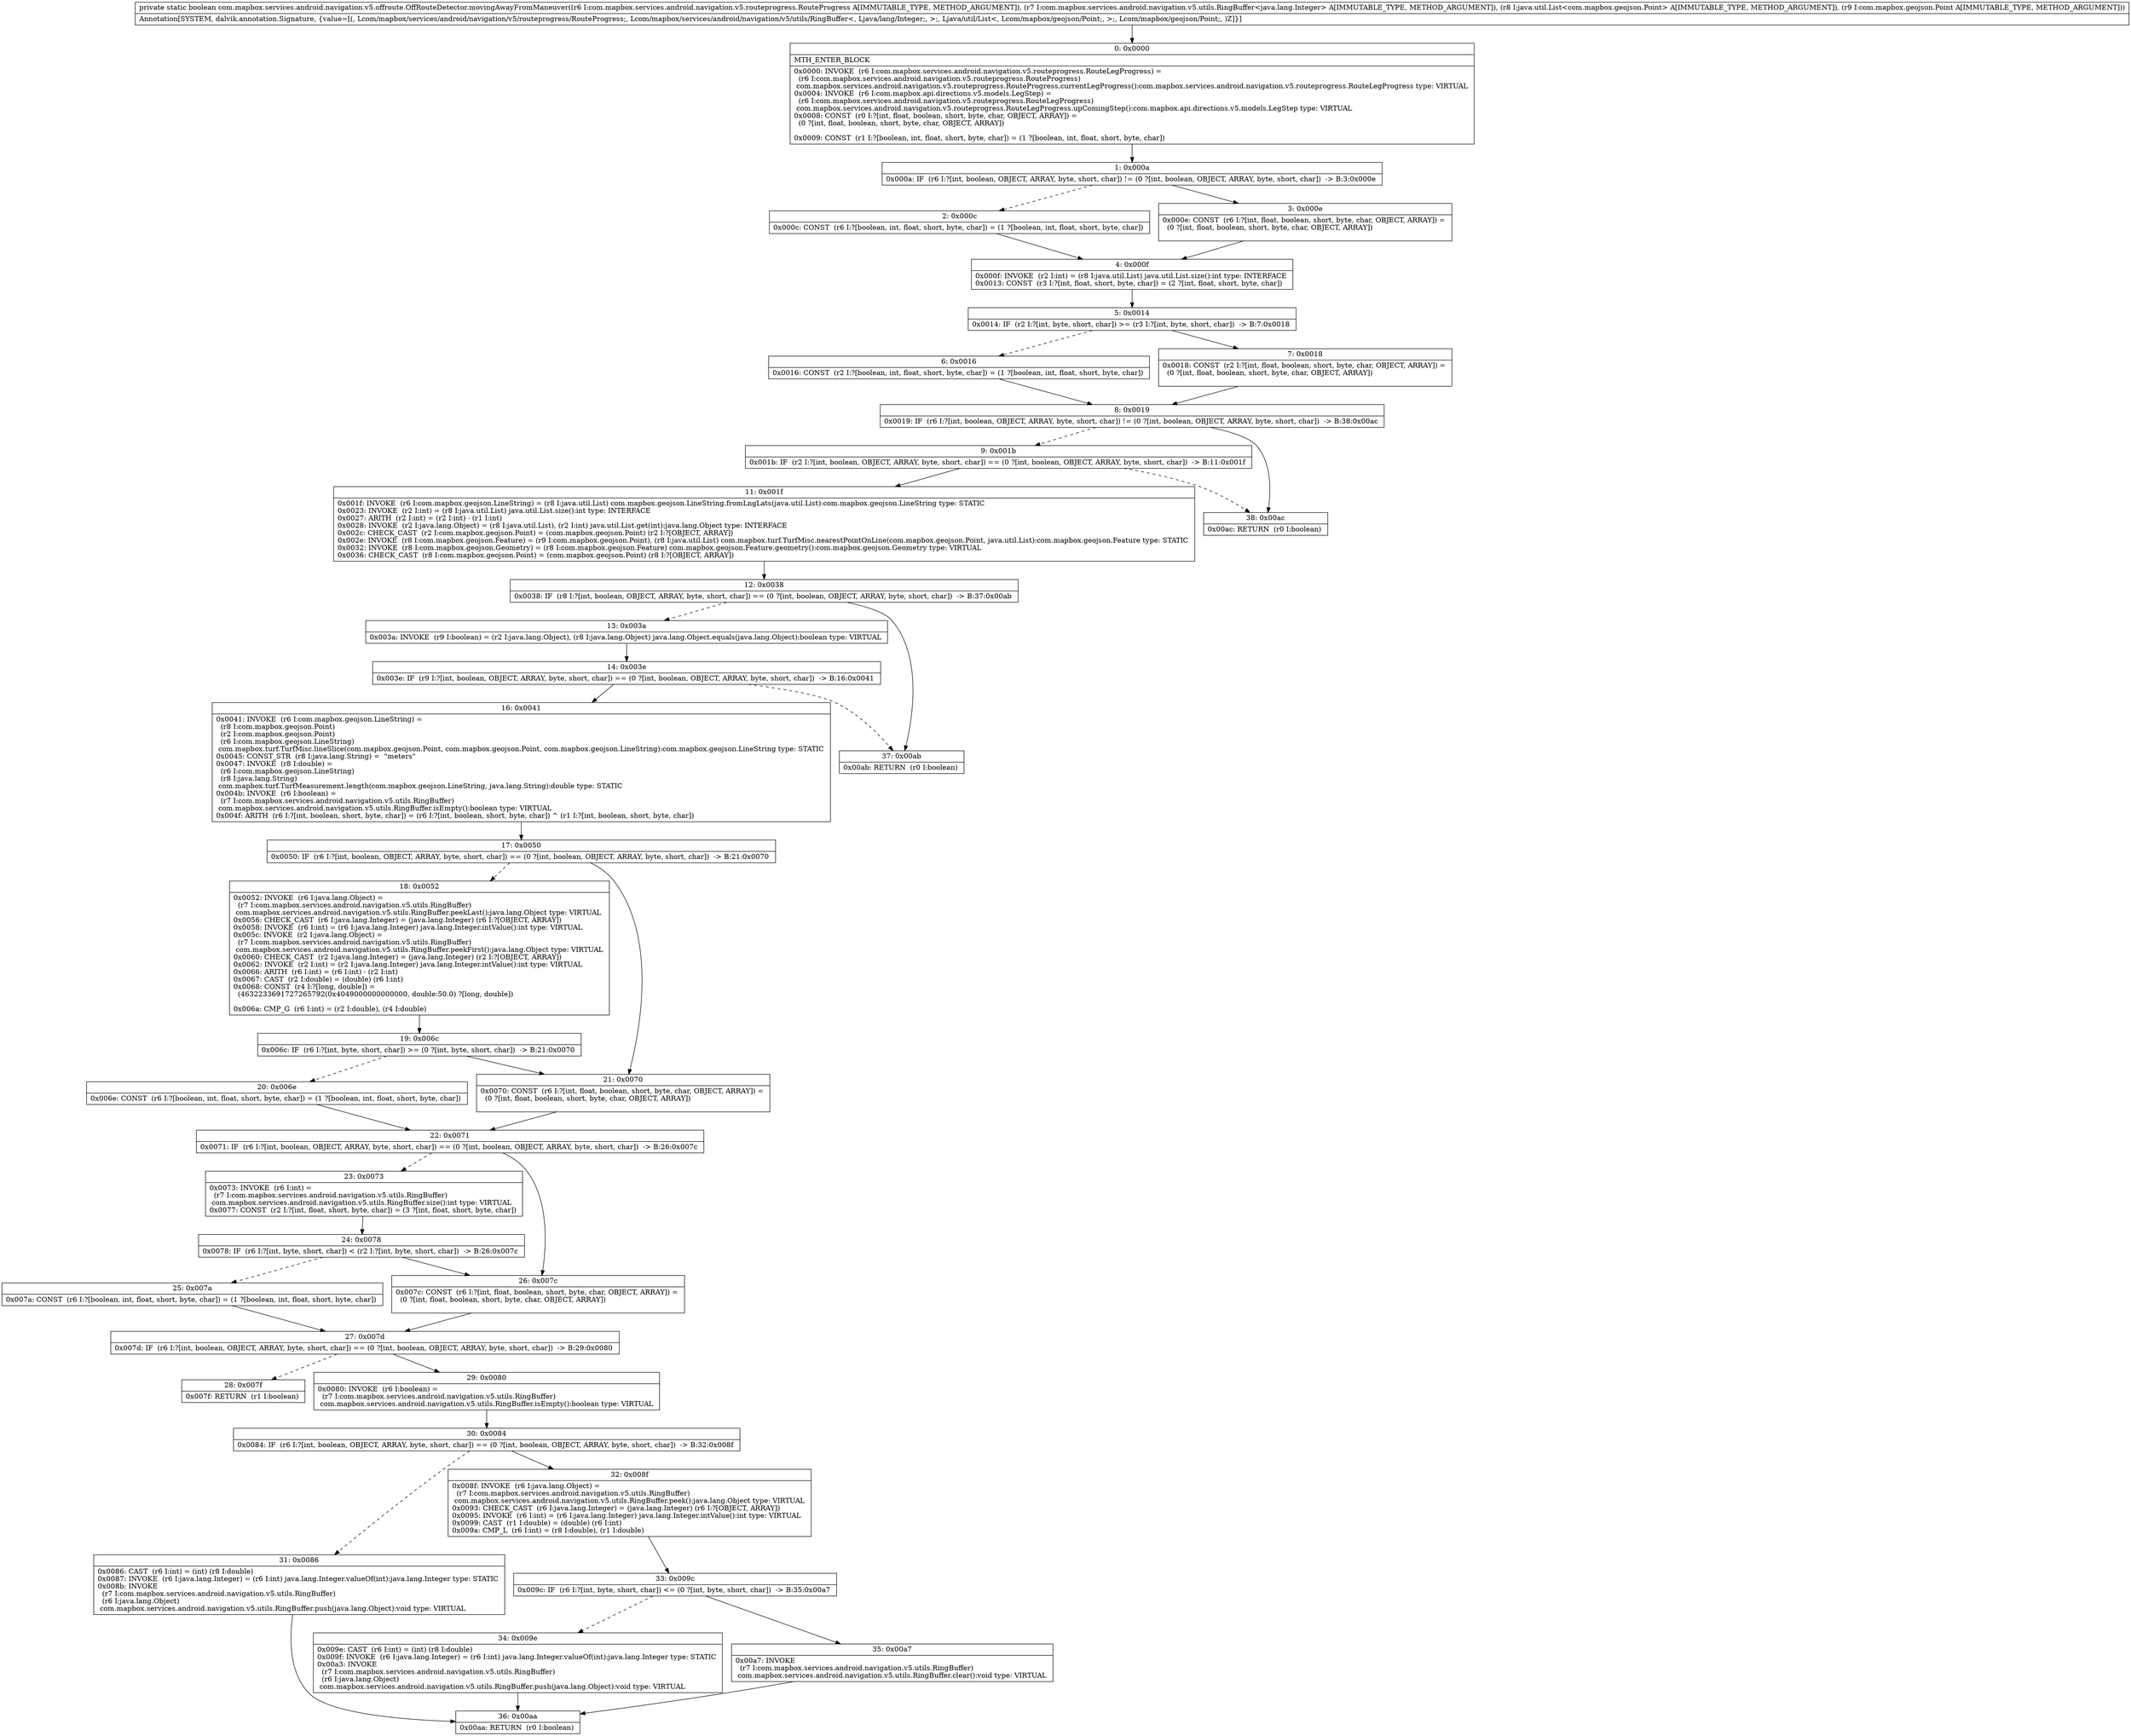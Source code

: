 digraph "CFG forcom.mapbox.services.android.navigation.v5.offroute.OffRouteDetector.movingAwayFromManeuver(Lcom\/mapbox\/services\/android\/navigation\/v5\/routeprogress\/RouteProgress;Lcom\/mapbox\/services\/android\/navigation\/v5\/utils\/RingBuffer;Ljava\/util\/List;Lcom\/mapbox\/geojson\/Point;)Z" {
Node_0 [shape=record,label="{0\:\ 0x0000|MTH_ENTER_BLOCK\l|0x0000: INVOKE  (r6 I:com.mapbox.services.android.navigation.v5.routeprogress.RouteLegProgress) = \l  (r6 I:com.mapbox.services.android.navigation.v5.routeprogress.RouteProgress)\l com.mapbox.services.android.navigation.v5.routeprogress.RouteProgress.currentLegProgress():com.mapbox.services.android.navigation.v5.routeprogress.RouteLegProgress type: VIRTUAL \l0x0004: INVOKE  (r6 I:com.mapbox.api.directions.v5.models.LegStep) = \l  (r6 I:com.mapbox.services.android.navigation.v5.routeprogress.RouteLegProgress)\l com.mapbox.services.android.navigation.v5.routeprogress.RouteLegProgress.upComingStep():com.mapbox.api.directions.v5.models.LegStep type: VIRTUAL \l0x0008: CONST  (r0 I:?[int, float, boolean, short, byte, char, OBJECT, ARRAY]) = \l  (0 ?[int, float, boolean, short, byte, char, OBJECT, ARRAY])\l \l0x0009: CONST  (r1 I:?[boolean, int, float, short, byte, char]) = (1 ?[boolean, int, float, short, byte, char]) \l}"];
Node_1 [shape=record,label="{1\:\ 0x000a|0x000a: IF  (r6 I:?[int, boolean, OBJECT, ARRAY, byte, short, char]) != (0 ?[int, boolean, OBJECT, ARRAY, byte, short, char])  \-\> B:3:0x000e \l}"];
Node_2 [shape=record,label="{2\:\ 0x000c|0x000c: CONST  (r6 I:?[boolean, int, float, short, byte, char]) = (1 ?[boolean, int, float, short, byte, char]) \l}"];
Node_3 [shape=record,label="{3\:\ 0x000e|0x000e: CONST  (r6 I:?[int, float, boolean, short, byte, char, OBJECT, ARRAY]) = \l  (0 ?[int, float, boolean, short, byte, char, OBJECT, ARRAY])\l \l}"];
Node_4 [shape=record,label="{4\:\ 0x000f|0x000f: INVOKE  (r2 I:int) = (r8 I:java.util.List) java.util.List.size():int type: INTERFACE \l0x0013: CONST  (r3 I:?[int, float, short, byte, char]) = (2 ?[int, float, short, byte, char]) \l}"];
Node_5 [shape=record,label="{5\:\ 0x0014|0x0014: IF  (r2 I:?[int, byte, short, char]) \>= (r3 I:?[int, byte, short, char])  \-\> B:7:0x0018 \l}"];
Node_6 [shape=record,label="{6\:\ 0x0016|0x0016: CONST  (r2 I:?[boolean, int, float, short, byte, char]) = (1 ?[boolean, int, float, short, byte, char]) \l}"];
Node_7 [shape=record,label="{7\:\ 0x0018|0x0018: CONST  (r2 I:?[int, float, boolean, short, byte, char, OBJECT, ARRAY]) = \l  (0 ?[int, float, boolean, short, byte, char, OBJECT, ARRAY])\l \l}"];
Node_8 [shape=record,label="{8\:\ 0x0019|0x0019: IF  (r6 I:?[int, boolean, OBJECT, ARRAY, byte, short, char]) != (0 ?[int, boolean, OBJECT, ARRAY, byte, short, char])  \-\> B:38:0x00ac \l}"];
Node_9 [shape=record,label="{9\:\ 0x001b|0x001b: IF  (r2 I:?[int, boolean, OBJECT, ARRAY, byte, short, char]) == (0 ?[int, boolean, OBJECT, ARRAY, byte, short, char])  \-\> B:11:0x001f \l}"];
Node_11 [shape=record,label="{11\:\ 0x001f|0x001f: INVOKE  (r6 I:com.mapbox.geojson.LineString) = (r8 I:java.util.List) com.mapbox.geojson.LineString.fromLngLats(java.util.List):com.mapbox.geojson.LineString type: STATIC \l0x0023: INVOKE  (r2 I:int) = (r8 I:java.util.List) java.util.List.size():int type: INTERFACE \l0x0027: ARITH  (r2 I:int) = (r2 I:int) \- (r1 I:int) \l0x0028: INVOKE  (r2 I:java.lang.Object) = (r8 I:java.util.List), (r2 I:int) java.util.List.get(int):java.lang.Object type: INTERFACE \l0x002c: CHECK_CAST  (r2 I:com.mapbox.geojson.Point) = (com.mapbox.geojson.Point) (r2 I:?[OBJECT, ARRAY]) \l0x002e: INVOKE  (r8 I:com.mapbox.geojson.Feature) = (r9 I:com.mapbox.geojson.Point), (r8 I:java.util.List) com.mapbox.turf.TurfMisc.nearestPointOnLine(com.mapbox.geojson.Point, java.util.List):com.mapbox.geojson.Feature type: STATIC \l0x0032: INVOKE  (r8 I:com.mapbox.geojson.Geometry) = (r8 I:com.mapbox.geojson.Feature) com.mapbox.geojson.Feature.geometry():com.mapbox.geojson.Geometry type: VIRTUAL \l0x0036: CHECK_CAST  (r8 I:com.mapbox.geojson.Point) = (com.mapbox.geojson.Point) (r8 I:?[OBJECT, ARRAY]) \l}"];
Node_12 [shape=record,label="{12\:\ 0x0038|0x0038: IF  (r8 I:?[int, boolean, OBJECT, ARRAY, byte, short, char]) == (0 ?[int, boolean, OBJECT, ARRAY, byte, short, char])  \-\> B:37:0x00ab \l}"];
Node_13 [shape=record,label="{13\:\ 0x003a|0x003a: INVOKE  (r9 I:boolean) = (r2 I:java.lang.Object), (r8 I:java.lang.Object) java.lang.Object.equals(java.lang.Object):boolean type: VIRTUAL \l}"];
Node_14 [shape=record,label="{14\:\ 0x003e|0x003e: IF  (r9 I:?[int, boolean, OBJECT, ARRAY, byte, short, char]) == (0 ?[int, boolean, OBJECT, ARRAY, byte, short, char])  \-\> B:16:0x0041 \l}"];
Node_16 [shape=record,label="{16\:\ 0x0041|0x0041: INVOKE  (r6 I:com.mapbox.geojson.LineString) = \l  (r8 I:com.mapbox.geojson.Point)\l  (r2 I:com.mapbox.geojson.Point)\l  (r6 I:com.mapbox.geojson.LineString)\l com.mapbox.turf.TurfMisc.lineSlice(com.mapbox.geojson.Point, com.mapbox.geojson.Point, com.mapbox.geojson.LineString):com.mapbox.geojson.LineString type: STATIC \l0x0045: CONST_STR  (r8 I:java.lang.String) =  \"meters\" \l0x0047: INVOKE  (r8 I:double) = \l  (r6 I:com.mapbox.geojson.LineString)\l  (r8 I:java.lang.String)\l com.mapbox.turf.TurfMeasurement.length(com.mapbox.geojson.LineString, java.lang.String):double type: STATIC \l0x004b: INVOKE  (r6 I:boolean) = \l  (r7 I:com.mapbox.services.android.navigation.v5.utils.RingBuffer)\l com.mapbox.services.android.navigation.v5.utils.RingBuffer.isEmpty():boolean type: VIRTUAL \l0x004f: ARITH  (r6 I:?[int, boolean, short, byte, char]) = (r6 I:?[int, boolean, short, byte, char]) ^ (r1 I:?[int, boolean, short, byte, char]) \l}"];
Node_17 [shape=record,label="{17\:\ 0x0050|0x0050: IF  (r6 I:?[int, boolean, OBJECT, ARRAY, byte, short, char]) == (0 ?[int, boolean, OBJECT, ARRAY, byte, short, char])  \-\> B:21:0x0070 \l}"];
Node_18 [shape=record,label="{18\:\ 0x0052|0x0052: INVOKE  (r6 I:java.lang.Object) = \l  (r7 I:com.mapbox.services.android.navigation.v5.utils.RingBuffer)\l com.mapbox.services.android.navigation.v5.utils.RingBuffer.peekLast():java.lang.Object type: VIRTUAL \l0x0056: CHECK_CAST  (r6 I:java.lang.Integer) = (java.lang.Integer) (r6 I:?[OBJECT, ARRAY]) \l0x0058: INVOKE  (r6 I:int) = (r6 I:java.lang.Integer) java.lang.Integer.intValue():int type: VIRTUAL \l0x005c: INVOKE  (r2 I:java.lang.Object) = \l  (r7 I:com.mapbox.services.android.navigation.v5.utils.RingBuffer)\l com.mapbox.services.android.navigation.v5.utils.RingBuffer.peekFirst():java.lang.Object type: VIRTUAL \l0x0060: CHECK_CAST  (r2 I:java.lang.Integer) = (java.lang.Integer) (r2 I:?[OBJECT, ARRAY]) \l0x0062: INVOKE  (r2 I:int) = (r2 I:java.lang.Integer) java.lang.Integer.intValue():int type: VIRTUAL \l0x0066: ARITH  (r6 I:int) = (r6 I:int) \- (r2 I:int) \l0x0067: CAST  (r2 I:double) = (double) (r6 I:int) \l0x0068: CONST  (r4 I:?[long, double]) = \l  (4632233691727265792(0x4049000000000000, double:50.0) ?[long, double])\l \l0x006a: CMP_G  (r6 I:int) = (r2 I:double), (r4 I:double) \l}"];
Node_19 [shape=record,label="{19\:\ 0x006c|0x006c: IF  (r6 I:?[int, byte, short, char]) \>= (0 ?[int, byte, short, char])  \-\> B:21:0x0070 \l}"];
Node_20 [shape=record,label="{20\:\ 0x006e|0x006e: CONST  (r6 I:?[boolean, int, float, short, byte, char]) = (1 ?[boolean, int, float, short, byte, char]) \l}"];
Node_21 [shape=record,label="{21\:\ 0x0070|0x0070: CONST  (r6 I:?[int, float, boolean, short, byte, char, OBJECT, ARRAY]) = \l  (0 ?[int, float, boolean, short, byte, char, OBJECT, ARRAY])\l \l}"];
Node_22 [shape=record,label="{22\:\ 0x0071|0x0071: IF  (r6 I:?[int, boolean, OBJECT, ARRAY, byte, short, char]) == (0 ?[int, boolean, OBJECT, ARRAY, byte, short, char])  \-\> B:26:0x007c \l}"];
Node_23 [shape=record,label="{23\:\ 0x0073|0x0073: INVOKE  (r6 I:int) = \l  (r7 I:com.mapbox.services.android.navigation.v5.utils.RingBuffer)\l com.mapbox.services.android.navigation.v5.utils.RingBuffer.size():int type: VIRTUAL \l0x0077: CONST  (r2 I:?[int, float, short, byte, char]) = (3 ?[int, float, short, byte, char]) \l}"];
Node_24 [shape=record,label="{24\:\ 0x0078|0x0078: IF  (r6 I:?[int, byte, short, char]) \< (r2 I:?[int, byte, short, char])  \-\> B:26:0x007c \l}"];
Node_25 [shape=record,label="{25\:\ 0x007a|0x007a: CONST  (r6 I:?[boolean, int, float, short, byte, char]) = (1 ?[boolean, int, float, short, byte, char]) \l}"];
Node_26 [shape=record,label="{26\:\ 0x007c|0x007c: CONST  (r6 I:?[int, float, boolean, short, byte, char, OBJECT, ARRAY]) = \l  (0 ?[int, float, boolean, short, byte, char, OBJECT, ARRAY])\l \l}"];
Node_27 [shape=record,label="{27\:\ 0x007d|0x007d: IF  (r6 I:?[int, boolean, OBJECT, ARRAY, byte, short, char]) == (0 ?[int, boolean, OBJECT, ARRAY, byte, short, char])  \-\> B:29:0x0080 \l}"];
Node_28 [shape=record,label="{28\:\ 0x007f|0x007f: RETURN  (r1 I:boolean) \l}"];
Node_29 [shape=record,label="{29\:\ 0x0080|0x0080: INVOKE  (r6 I:boolean) = \l  (r7 I:com.mapbox.services.android.navigation.v5.utils.RingBuffer)\l com.mapbox.services.android.navigation.v5.utils.RingBuffer.isEmpty():boolean type: VIRTUAL \l}"];
Node_30 [shape=record,label="{30\:\ 0x0084|0x0084: IF  (r6 I:?[int, boolean, OBJECT, ARRAY, byte, short, char]) == (0 ?[int, boolean, OBJECT, ARRAY, byte, short, char])  \-\> B:32:0x008f \l}"];
Node_31 [shape=record,label="{31\:\ 0x0086|0x0086: CAST  (r6 I:int) = (int) (r8 I:double) \l0x0087: INVOKE  (r6 I:java.lang.Integer) = (r6 I:int) java.lang.Integer.valueOf(int):java.lang.Integer type: STATIC \l0x008b: INVOKE  \l  (r7 I:com.mapbox.services.android.navigation.v5.utils.RingBuffer)\l  (r6 I:java.lang.Object)\l com.mapbox.services.android.navigation.v5.utils.RingBuffer.push(java.lang.Object):void type: VIRTUAL \l}"];
Node_32 [shape=record,label="{32\:\ 0x008f|0x008f: INVOKE  (r6 I:java.lang.Object) = \l  (r7 I:com.mapbox.services.android.navigation.v5.utils.RingBuffer)\l com.mapbox.services.android.navigation.v5.utils.RingBuffer.peek():java.lang.Object type: VIRTUAL \l0x0093: CHECK_CAST  (r6 I:java.lang.Integer) = (java.lang.Integer) (r6 I:?[OBJECT, ARRAY]) \l0x0095: INVOKE  (r6 I:int) = (r6 I:java.lang.Integer) java.lang.Integer.intValue():int type: VIRTUAL \l0x0099: CAST  (r1 I:double) = (double) (r6 I:int) \l0x009a: CMP_L  (r6 I:int) = (r8 I:double), (r1 I:double) \l}"];
Node_33 [shape=record,label="{33\:\ 0x009c|0x009c: IF  (r6 I:?[int, byte, short, char]) \<= (0 ?[int, byte, short, char])  \-\> B:35:0x00a7 \l}"];
Node_34 [shape=record,label="{34\:\ 0x009e|0x009e: CAST  (r6 I:int) = (int) (r8 I:double) \l0x009f: INVOKE  (r6 I:java.lang.Integer) = (r6 I:int) java.lang.Integer.valueOf(int):java.lang.Integer type: STATIC \l0x00a3: INVOKE  \l  (r7 I:com.mapbox.services.android.navigation.v5.utils.RingBuffer)\l  (r6 I:java.lang.Object)\l com.mapbox.services.android.navigation.v5.utils.RingBuffer.push(java.lang.Object):void type: VIRTUAL \l}"];
Node_35 [shape=record,label="{35\:\ 0x00a7|0x00a7: INVOKE  \l  (r7 I:com.mapbox.services.android.navigation.v5.utils.RingBuffer)\l com.mapbox.services.android.navigation.v5.utils.RingBuffer.clear():void type: VIRTUAL \l}"];
Node_36 [shape=record,label="{36\:\ 0x00aa|0x00aa: RETURN  (r0 I:boolean) \l}"];
Node_37 [shape=record,label="{37\:\ 0x00ab|0x00ab: RETURN  (r0 I:boolean) \l}"];
Node_38 [shape=record,label="{38\:\ 0x00ac|0x00ac: RETURN  (r0 I:boolean) \l}"];
MethodNode[shape=record,label="{private static boolean com.mapbox.services.android.navigation.v5.offroute.OffRouteDetector.movingAwayFromManeuver((r6 I:com.mapbox.services.android.navigation.v5.routeprogress.RouteProgress A[IMMUTABLE_TYPE, METHOD_ARGUMENT]), (r7 I:com.mapbox.services.android.navigation.v5.utils.RingBuffer\<java.lang.Integer\> A[IMMUTABLE_TYPE, METHOD_ARGUMENT]), (r8 I:java.util.List\<com.mapbox.geojson.Point\> A[IMMUTABLE_TYPE, METHOD_ARGUMENT]), (r9 I:com.mapbox.geojson.Point A[IMMUTABLE_TYPE, METHOD_ARGUMENT]))  | Annotation[SYSTEM, dalvik.annotation.Signature, \{value=[(, Lcom\/mapbox\/services\/android\/navigation\/v5\/routeprogress\/RouteProgress;, Lcom\/mapbox\/services\/android\/navigation\/v5\/utils\/RingBuffer\<, Ljava\/lang\/Integer;, \>;, Ljava\/util\/List\<, Lcom\/mapbox\/geojson\/Point;, \>;, Lcom\/mapbox\/geojson\/Point;, )Z]\}]\l}"];
MethodNode -> Node_0;
Node_0 -> Node_1;
Node_1 -> Node_2[style=dashed];
Node_1 -> Node_3;
Node_2 -> Node_4;
Node_3 -> Node_4;
Node_4 -> Node_5;
Node_5 -> Node_6[style=dashed];
Node_5 -> Node_7;
Node_6 -> Node_8;
Node_7 -> Node_8;
Node_8 -> Node_9[style=dashed];
Node_8 -> Node_38;
Node_9 -> Node_11;
Node_9 -> Node_38[style=dashed];
Node_11 -> Node_12;
Node_12 -> Node_13[style=dashed];
Node_12 -> Node_37;
Node_13 -> Node_14;
Node_14 -> Node_16;
Node_14 -> Node_37[style=dashed];
Node_16 -> Node_17;
Node_17 -> Node_18[style=dashed];
Node_17 -> Node_21;
Node_18 -> Node_19;
Node_19 -> Node_20[style=dashed];
Node_19 -> Node_21;
Node_20 -> Node_22;
Node_21 -> Node_22;
Node_22 -> Node_23[style=dashed];
Node_22 -> Node_26;
Node_23 -> Node_24;
Node_24 -> Node_25[style=dashed];
Node_24 -> Node_26;
Node_25 -> Node_27;
Node_26 -> Node_27;
Node_27 -> Node_28[style=dashed];
Node_27 -> Node_29;
Node_29 -> Node_30;
Node_30 -> Node_31[style=dashed];
Node_30 -> Node_32;
Node_31 -> Node_36;
Node_32 -> Node_33;
Node_33 -> Node_34[style=dashed];
Node_33 -> Node_35;
Node_34 -> Node_36;
Node_35 -> Node_36;
}

